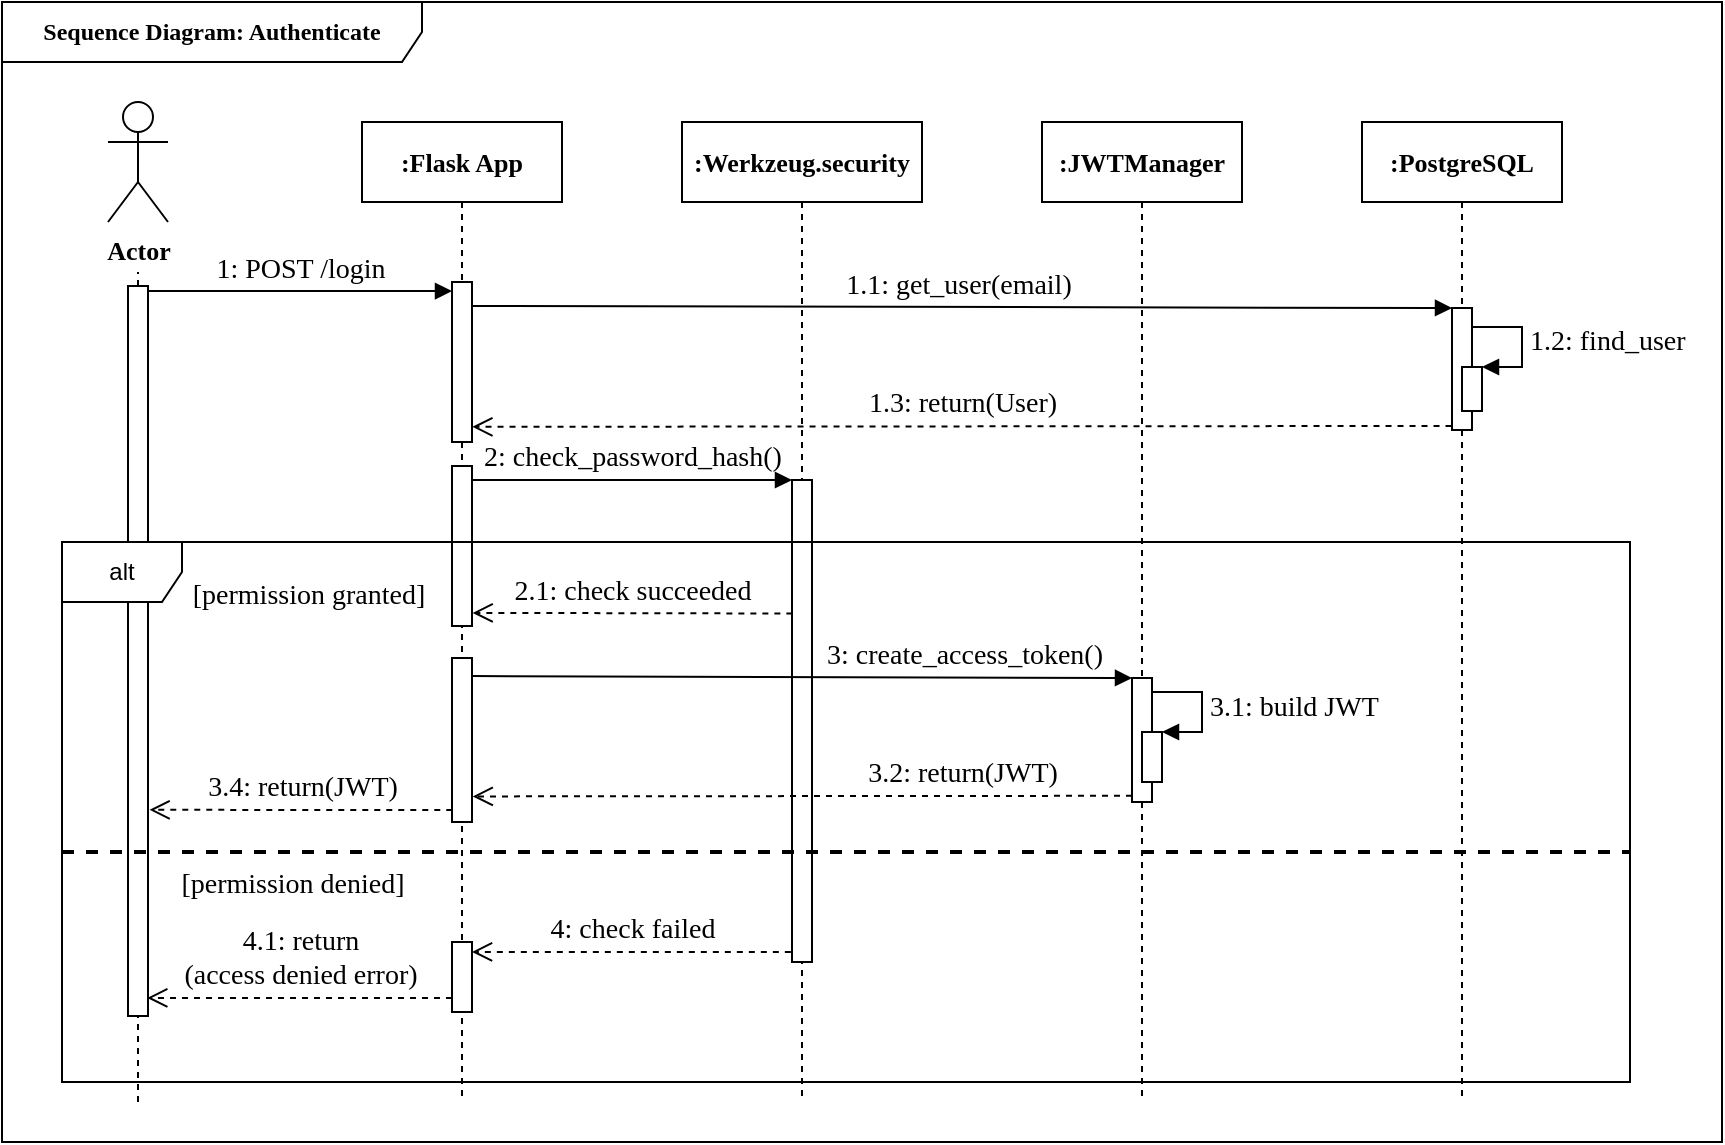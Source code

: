 <mxfile version="13.6.4" type="github">
  <diagram id="kgpKYQtTHZ0yAKxKKP6v" name="Page-1">
    <mxGraphModel dx="865" dy="416" grid="1" gridSize="10" guides="1" tooltips="1" connect="1" arrows="1" fold="1" page="1" pageScale="1" pageWidth="850" pageHeight="1100" math="0" shadow="0" extFonts="Old Standard TT^https://fonts.googleapis.com/css?family=Old+Standard+TT">
      <root>
        <mxCell id="0" />
        <mxCell id="1" parent="0" />
        <mxCell id="PiKniOWdtxUf1WEHc2kO-1" value="&lt;font face=&quot;Old Standard TT&quot;&gt;&lt;b&gt;Sequence Diagram: Authenticate&lt;/b&gt;&lt;/font&gt;" style="shape=umlFrame;whiteSpace=wrap;html=1;width=210;height=30;" vertex="1" parent="1">
          <mxGeometry x="180" y="30" width="860" height="570" as="geometry" />
        </mxCell>
        <mxCell id="won6xVCmw4BPkQLx-nKb-31" value="" style="endArrow=none;dashed=1;html=1;" parent="1" edge="1">
          <mxGeometry width="50" height="50" relative="1" as="geometry">
            <mxPoint x="248" y="580" as="sourcePoint" />
            <mxPoint x="248" y="165" as="targetPoint" />
            <Array as="points">
              <mxPoint x="248" y="255" />
            </Array>
          </mxGeometry>
        </mxCell>
        <mxCell id="won6xVCmw4BPkQLx-nKb-44" value="" style="html=1;points=[];perimeter=orthogonalPerimeter;strokeWidth=1;fillColor=#ffffff;" parent="1" vertex="1">
          <mxGeometry x="243" y="172" width="10" height="365" as="geometry" />
        </mxCell>
        <mxCell id="won6xVCmw4BPkQLx-nKb-17" value="&lt;font style=&quot;font-size: 14px&quot; face=&quot;Old Standard TT&quot;&gt;1: POST /login&lt;/font&gt;" style="html=1;verticalAlign=bottom;startArrow=none;endArrow=block;startSize=8;exitX=1.02;exitY=0.007;exitDx=0;exitDy=0;exitPerimeter=0;startFill=0;labelBackgroundColor=none;" parent="1" source="won6xVCmw4BPkQLx-nKb-44" target="won6xVCmw4BPkQLx-nKb-16" edge="1">
          <mxGeometry relative="1" as="geometry">
            <mxPoint x="249.3" y="171.88" as="sourcePoint" />
          </mxGeometry>
        </mxCell>
        <mxCell id="won6xVCmw4BPkQLx-nKb-10" value="&lt;font style=&quot;font-size: 13px&quot; face=&quot;Old Standard TT&quot;&gt;&lt;b&gt;:Werkzeug.security&lt;/b&gt;&lt;/font&gt;" style="shape=umlLifeline;perimeter=lifelinePerimeter;whiteSpace=wrap;html=1;container=1;collapsible=0;recursiveResize=0;outlineConnect=0;" parent="1" vertex="1">
          <mxGeometry x="520" y="90" width="120" height="490" as="geometry" />
        </mxCell>
        <mxCell id="won6xVCmw4BPkQLx-nKb-11" value="&lt;font face=&quot;Old Standard TT&quot; size=&quot;1&quot;&gt;&lt;b style=&quot;font-size: 13px&quot;&gt;:PostgreSQL&lt;/b&gt;&lt;/font&gt;" style="shape=umlLifeline;perimeter=lifelinePerimeter;whiteSpace=wrap;html=1;container=1;collapsible=0;recursiveResize=0;outlineConnect=0;" parent="1" vertex="1">
          <mxGeometry x="860" y="90" width="100" height="490" as="geometry" />
        </mxCell>
        <mxCell id="won6xVCmw4BPkQLx-nKb-13" value="" style="html=1;points=[];perimeter=orthogonalPerimeter;" parent="won6xVCmw4BPkQLx-nKb-11" vertex="1">
          <mxGeometry x="45" y="93" width="10" height="61" as="geometry" />
        </mxCell>
        <mxCell id="won6xVCmw4BPkQLx-nKb-20" value="&lt;font style=&quot;font-size: 14px&quot; face=&quot;Old Standard TT&quot;&gt;1.2: find_user&lt;/font&gt;" style="edgeStyle=orthogonalEdgeStyle;html=1;align=left;spacingLeft=2;endArrow=block;rounded=0;entryX=1;entryY=0;labelBackgroundColor=none;" parent="won6xVCmw4BPkQLx-nKb-11" target="won6xVCmw4BPkQLx-nKb-19" edge="1">
          <mxGeometry relative="1" as="geometry">
            <mxPoint x="55" y="102.5" as="sourcePoint" />
            <Array as="points">
              <mxPoint x="80" y="102.5" />
            </Array>
          </mxGeometry>
        </mxCell>
        <mxCell id="won6xVCmw4BPkQLx-nKb-19" value="" style="html=1;points=[];perimeter=orthogonalPerimeter;" parent="won6xVCmw4BPkQLx-nKb-11" vertex="1">
          <mxGeometry x="50" y="122.5" width="10" height="22" as="geometry" />
        </mxCell>
        <mxCell id="won6xVCmw4BPkQLx-nKb-14" value="&lt;font face=&quot;Old Standard TT&quot; style=&quot;font-size: 14px&quot;&gt;1.1: get_user(email)&lt;/font&gt;" style="html=1;verticalAlign=bottom;endArrow=block;entryX=0;entryY=0;labelBackgroundColor=none;" parent="1" target="won6xVCmw4BPkQLx-nKb-13" edge="1">
          <mxGeometry relative="1" as="geometry">
            <mxPoint x="410.1" y="182.0" as="sourcePoint" />
          </mxGeometry>
        </mxCell>
        <mxCell id="won6xVCmw4BPkQLx-nKb-15" value="&lt;font style=&quot;font-size: 14px&quot; face=&quot;Old Standard TT&quot;&gt;1.3: return(User)&lt;/font&gt;" style="html=1;verticalAlign=bottom;endArrow=open;dashed=1;endSize=8;exitX=-0.024;exitY=0.967;exitDx=0;exitDy=0;exitPerimeter=0;labelBackgroundColor=none;entryX=1.017;entryY=0.905;entryDx=0;entryDy=0;entryPerimeter=0;" parent="1" source="won6xVCmw4BPkQLx-nKb-13" target="won6xVCmw4BPkQLx-nKb-16" edge="1">
          <mxGeometry relative="1" as="geometry">
            <mxPoint x="410.267" y="242" as="targetPoint" />
            <mxPoint x="900" y="242" as="sourcePoint" />
          </mxGeometry>
        </mxCell>
        <mxCell id="won6xVCmw4BPkQLx-nKb-22" value="" style="html=1;points=[];perimeter=orthogonalPerimeter;" parent="1" vertex="1">
          <mxGeometry x="575" y="269" width="10" height="241" as="geometry" />
        </mxCell>
        <mxCell id="won6xVCmw4BPkQLx-nKb-23" value="&lt;font style=&quot;font-size: 14px&quot; face=&quot;Old Standard TT&quot;&gt;2: check_password_hash()&lt;/font&gt;" style="verticalAlign=bottom;endArrow=block;entryX=0;entryY=0;labelBackgroundColor=none;html=1;" parent="1" edge="1">
          <mxGeometry relative="1" as="geometry">
            <mxPoint x="415" y="269.0" as="sourcePoint" />
            <mxPoint x="575" y="269.0" as="targetPoint" />
          </mxGeometry>
        </mxCell>
        <mxCell id="won6xVCmw4BPkQLx-nKb-24" value="&lt;font style=&quot;font-size: 14px&quot; face=&quot;Old Standard TT&quot;&gt;2.1: check succeeded&lt;/font&gt;" style="html=1;verticalAlign=bottom;endArrow=open;dashed=1;endSize=8;exitX=0.019;exitY=0.277;exitDx=0;exitDy=0;exitPerimeter=0;entryX=1.032;entryY=0.918;entryDx=0;entryDy=0;entryPerimeter=0;labelBackgroundColor=none;" parent="1" source="won6xVCmw4BPkQLx-nKb-22" target="won6xVCmw4BPkQLx-nKb-21" edge="1">
          <mxGeometry relative="1" as="geometry">
            <mxPoint x="409.929" y="335.868" as="targetPoint" />
          </mxGeometry>
        </mxCell>
        <mxCell id="won6xVCmw4BPkQLx-nKb-28" value="&lt;font face=&quot;Old Standard TT&quot; style=&quot;font-size: 13px&quot;&gt;&lt;b&gt;Actor&lt;/b&gt;&lt;/font&gt;" style="shape=umlActor;verticalLabelPosition=bottom;verticalAlign=top;html=1;" parent="1" vertex="1">
          <mxGeometry x="233" y="80" width="30" height="60" as="geometry" />
        </mxCell>
        <mxCell id="won6xVCmw4BPkQLx-nKb-9" value="&lt;font face=&quot;Old Standard TT&quot; style=&quot;font-size: 13px&quot;&gt;&lt;b&gt;:Flask App&lt;/b&gt;&lt;/font&gt;" style="shape=umlLifeline;perimeter=lifelinePerimeter;whiteSpace=wrap;html=1;container=1;collapsible=0;recursiveResize=0;outlineConnect=0;" parent="1" vertex="1">
          <mxGeometry x="360" y="90" width="100" height="490" as="geometry" />
        </mxCell>
        <mxCell id="won6xVCmw4BPkQLx-nKb-16" value="" style="html=1;points=[];perimeter=orthogonalPerimeter;" parent="won6xVCmw4BPkQLx-nKb-9" vertex="1">
          <mxGeometry x="45" y="80" width="10" height="80" as="geometry" />
        </mxCell>
        <mxCell id="won6xVCmw4BPkQLx-nKb-21" value="" style="html=1;points=[];perimeter=orthogonalPerimeter;" parent="won6xVCmw4BPkQLx-nKb-9" vertex="1">
          <mxGeometry x="45" y="172" width="10" height="80" as="geometry" />
        </mxCell>
        <mxCell id="won6xVCmw4BPkQLx-nKb-37" value="" style="html=1;points=[];perimeter=orthogonalPerimeter;strokeWidth=1;fillColor=#ffffff;" parent="won6xVCmw4BPkQLx-nKb-9" vertex="1">
          <mxGeometry x="45" y="268" width="10" height="82" as="geometry" />
        </mxCell>
        <mxCell id="won6xVCmw4BPkQLx-nKb-56" value="" style="html=1;points=[];perimeter=orthogonalPerimeter;shadow=0;strokeWidth=1;fillColor=#ffffff;" parent="won6xVCmw4BPkQLx-nKb-9" vertex="1">
          <mxGeometry x="45" y="410" width="10" height="35" as="geometry" />
        </mxCell>
        <mxCell id="won6xVCmw4BPkQLx-nKb-43" value="&lt;font face=&quot;Old Standard TT&quot; style=&quot;font-size: 14px&quot;&gt;3.4: return(JWT)&lt;/font&gt;" style="html=1;verticalAlign=bottom;endArrow=open;dashed=1;endSize=8;exitX=0.014;exitY=0.943;exitDx=0;exitDy=0;exitPerimeter=0;entryX=1.078;entryY=0.728;entryDx=0;entryDy=0;entryPerimeter=0;labelBackgroundColor=none;" parent="1" edge="1">
          <mxGeometry relative="1" as="geometry">
            <mxPoint x="405.14" y="434.041" as="sourcePoint" />
            <mxPoint x="253.78" y="433.904" as="targetPoint" />
          </mxGeometry>
        </mxCell>
        <mxCell id="won6xVCmw4BPkQLx-nKb-49" value="&lt;font face=&quot;Old Standard TT&quot; style=&quot;font-size: 13px&quot;&gt;&lt;b&gt;:JWTManager&lt;/b&gt;&lt;/font&gt;" style="shape=umlLifeline;perimeter=lifelinePerimeter;whiteSpace=wrap;html=1;container=1;collapsible=0;recursiveResize=0;outlineConnect=0;" parent="1" vertex="1">
          <mxGeometry x="700" y="90" width="100" height="490" as="geometry" />
        </mxCell>
        <mxCell id="won6xVCmw4BPkQLx-nKb-38" value="" style="html=1;points=[];perimeter=orthogonalPerimeter;strokeWidth=1;fillColor=#ffffff;" parent="1" vertex="1">
          <mxGeometry x="745" y="368" width="10" height="62" as="geometry" />
        </mxCell>
        <mxCell id="won6xVCmw4BPkQLx-nKb-52" value="&lt;font style=&quot;font-size: 14px&quot; face=&quot;Old Standard TT&quot;&gt;3.1: build JWT&lt;/font&gt;" style="edgeStyle=orthogonalEdgeStyle;html=1;align=left;spacingLeft=2;endArrow=block;rounded=0;entryX=1;entryY=0;labelBackgroundColor=none;" parent="1" target="won6xVCmw4BPkQLx-nKb-53" edge="1">
          <mxGeometry relative="1" as="geometry">
            <mxPoint x="755" y="375" as="sourcePoint" />
            <Array as="points">
              <mxPoint x="780" y="375" />
            </Array>
          </mxGeometry>
        </mxCell>
        <mxCell id="won6xVCmw4BPkQLx-nKb-53" value="" style="html=1;points=[];perimeter=orthogonalPerimeter;strokeWidth=1;fillColor=#ffffff;" parent="1" vertex="1">
          <mxGeometry x="750" y="395" width="10" height="25" as="geometry" />
        </mxCell>
        <mxCell id="won6xVCmw4BPkQLx-nKb-36" value="[permission granted]" style="text;align=center;fontStyle=0;verticalAlign=middle;spacingLeft=3;spacingRight=3;strokeColor=none;rotatable=0;points=[[0,0.5],[1,0.5]];portConstraint=eastwest;dashed=1;fontSize=14;fontFamily=Old Standard TT;labelBackgroundColor=none;" parent="1" vertex="1">
          <mxGeometry x="278" y="316.75" width="111" height="16.5" as="geometry" />
        </mxCell>
        <mxCell id="won6xVCmw4BPkQLx-nKb-55" value="&lt;font style=&quot;font-size: 14px&quot; face=&quot;Old Standard TT&quot;&gt;4: check failed&lt;/font&gt;" style="html=1;verticalAlign=bottom;endArrow=open;dashed=1;endSize=8;exitX=-0.058;exitY=0.979;exitDx=0;exitDy=0;exitPerimeter=0;labelBackgroundColor=none;" parent="1" source="won6xVCmw4BPkQLx-nKb-22" target="won6xVCmw4BPkQLx-nKb-56" edge="1">
          <mxGeometry relative="1" as="geometry">
            <mxPoint x="450" y="505" as="targetPoint" />
            <mxPoint x="575" y="504.681" as="sourcePoint" />
          </mxGeometry>
        </mxCell>
        <mxCell id="won6xVCmw4BPkQLx-nKb-57" value="&lt;font style=&quot;font-size: 14px&quot; face=&quot;Old Standard TT&quot;&gt;4.1: return&lt;br&gt;(access denied error)&lt;/font&gt;" style="html=1;verticalAlign=bottom;endArrow=open;dashed=1;endSize=8;entryX=0.962;entryY=0.913;entryDx=0;entryDy=0;entryPerimeter=0;labelBackgroundColor=none;" parent="1" source="won6xVCmw4BPkQLx-nKb-56" edge="1">
          <mxGeometry relative="1" as="geometry">
            <mxPoint x="415.14" y="470.041" as="sourcePoint" />
            <mxPoint x="252.62" y="527.984" as="targetPoint" />
          </mxGeometry>
        </mxCell>
        <mxCell id="won6xVCmw4BPkQLx-nKb-58" value="[permission denied]" style="text;align=center;fontStyle=0;verticalAlign=middle;spacingLeft=3;spacingRight=3;strokeColor=none;rotatable=0;points=[[0,0.5],[1,0.5]];portConstraint=eastwest;dashed=1;fontSize=14;fontFamily=Old Standard TT;" parent="1" vertex="1">
          <mxGeometry x="265" y="461" width="121" height="16.5" as="geometry" />
        </mxCell>
        <mxCell id="won6xVCmw4BPkQLx-nKb-35" value="" style="line;strokeWidth=2;fillColor=none;align=left;verticalAlign=middle;spacingTop=-1;spacingLeft=3;spacingRight=3;rotatable=0;labelPosition=right;points=[];portConstraint=eastwest;dashed=1;" parent="1" vertex="1">
          <mxGeometry x="210" y="451" width="784" height="8" as="geometry" />
        </mxCell>
        <mxCell id="won6xVCmw4BPkQLx-nKb-39" value="&lt;font style=&quot;font-size: 14px&quot; face=&quot;Old Standard TT&quot;&gt;3: create_access_token()&lt;/font&gt;" style="html=1;verticalAlign=bottom;endArrow=block;entryX=0;entryY=0;exitX=1.033;exitY=0.11;exitDx=0;exitDy=0;exitPerimeter=0;labelBackgroundColor=none;" parent="1" source="won6xVCmw4BPkQLx-nKb-37" target="won6xVCmw4BPkQLx-nKb-38" edge="1">
          <mxGeometry x="0.493" relative="1" as="geometry">
            <mxPoint x="420" y="368" as="sourcePoint" />
            <mxPoint as="offset" />
          </mxGeometry>
        </mxCell>
        <mxCell id="won6xVCmw4BPkQLx-nKb-40" value="&lt;font style=&quot;font-size: 14px&quot; face=&quot;Old Standard TT&quot;&gt;3.2: return(JWT)&lt;/font&gt;" style="html=1;verticalAlign=bottom;endArrow=open;dashed=1;endSize=8;exitX=0;exitY=0.95;labelBackgroundColor=none;entryX=1.037;entryY=0.844;entryDx=0;entryDy=0;entryPerimeter=0;" parent="1" source="won6xVCmw4BPkQLx-nKb-38" target="won6xVCmw4BPkQLx-nKb-37" edge="1">
          <mxGeometry x="-0.483" relative="1" as="geometry">
            <mxPoint x="415" y="428" as="targetPoint" />
            <mxPoint as="offset" />
          </mxGeometry>
        </mxCell>
        <mxCell id="won6xVCmw4BPkQLx-nKb-59" value="alt" style="shape=umlFrame;whiteSpace=wrap;html=1;shadow=0;" parent="1" vertex="1">
          <mxGeometry x="210" y="300" width="784" height="270" as="geometry" />
        </mxCell>
      </root>
    </mxGraphModel>
  </diagram>
</mxfile>
